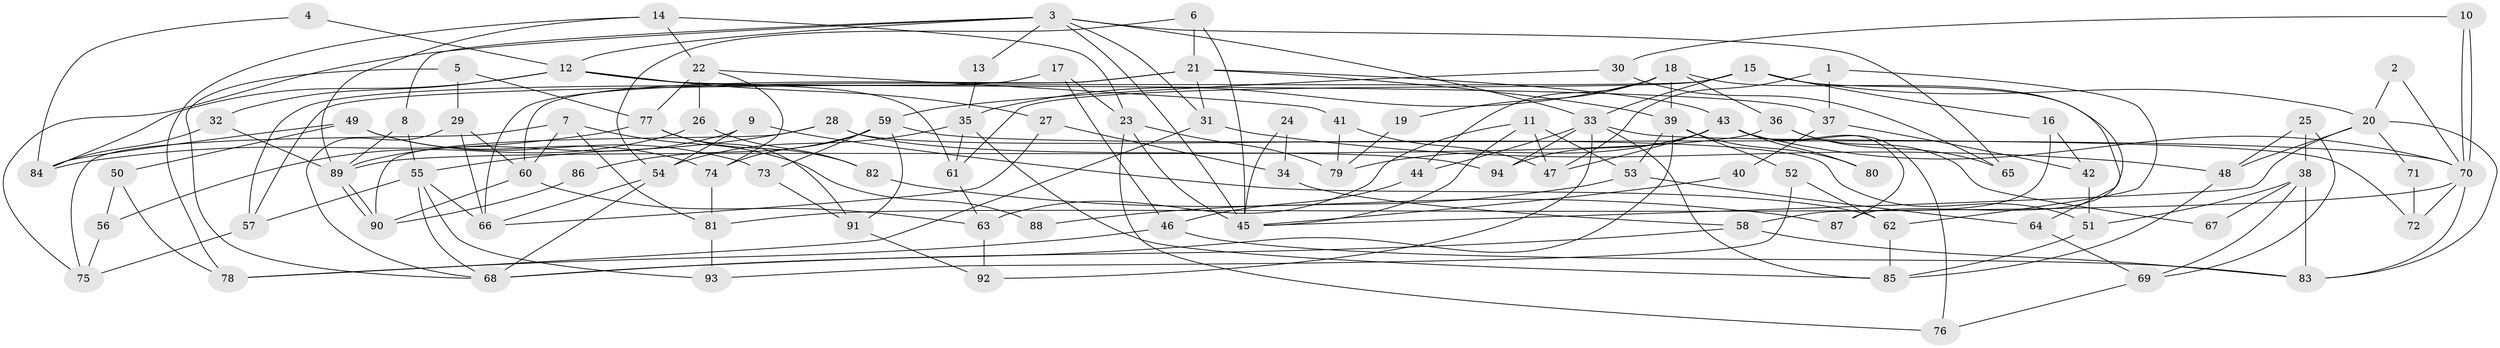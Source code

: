 // coarse degree distribution, {2: 0.10606060606060606, 6: 0.18181818181818182, 3: 0.19696969696969696, 10: 0.015151515151515152, 11: 0.015151515151515152, 5: 0.18181818181818182, 4: 0.22727272727272727, 8: 0.015151515151515152, 7: 0.06060606060606061}
// Generated by graph-tools (version 1.1) at 2025/37/03/04/25 23:37:07]
// undirected, 94 vertices, 188 edges
graph export_dot {
  node [color=gray90,style=filled];
  1;
  2;
  3;
  4;
  5;
  6;
  7;
  8;
  9;
  10;
  11;
  12;
  13;
  14;
  15;
  16;
  17;
  18;
  19;
  20;
  21;
  22;
  23;
  24;
  25;
  26;
  27;
  28;
  29;
  30;
  31;
  32;
  33;
  34;
  35;
  36;
  37;
  38;
  39;
  40;
  41;
  42;
  43;
  44;
  45;
  46;
  47;
  48;
  49;
  50;
  51;
  52;
  53;
  54;
  55;
  56;
  57;
  58;
  59;
  60;
  61;
  62;
  63;
  64;
  65;
  66;
  67;
  68;
  69;
  70;
  71;
  72;
  73;
  74;
  75;
  76;
  77;
  78;
  79;
  80;
  81;
  82;
  83;
  84;
  85;
  86;
  87;
  88;
  89;
  90;
  91;
  92;
  93;
  94;
  1 -- 62;
  1 -- 47;
  1 -- 37;
  2 -- 70;
  2 -- 20;
  3 -- 8;
  3 -- 75;
  3 -- 12;
  3 -- 13;
  3 -- 31;
  3 -- 33;
  3 -- 45;
  3 -- 65;
  4 -- 12;
  4 -- 84;
  5 -- 29;
  5 -- 77;
  5 -- 68;
  6 -- 45;
  6 -- 21;
  6 -- 54;
  7 -- 81;
  7 -- 60;
  7 -- 75;
  7 -- 88;
  8 -- 55;
  8 -- 89;
  9 -- 89;
  9 -- 54;
  9 -- 62;
  10 -- 70;
  10 -- 70;
  10 -- 30;
  11 -- 45;
  11 -- 63;
  11 -- 47;
  11 -- 53;
  12 -- 32;
  12 -- 27;
  12 -- 37;
  12 -- 61;
  12 -- 84;
  13 -- 35;
  14 -- 22;
  14 -- 23;
  14 -- 78;
  14 -- 89;
  15 -- 20;
  15 -- 61;
  15 -- 16;
  15 -- 33;
  15 -- 57;
  15 -- 87;
  16 -- 58;
  16 -- 42;
  17 -- 23;
  17 -- 57;
  17 -- 46;
  18 -- 44;
  18 -- 35;
  18 -- 19;
  18 -- 36;
  18 -- 39;
  18 -- 64;
  19 -- 79;
  20 -- 48;
  20 -- 83;
  20 -- 45;
  20 -- 71;
  21 -- 39;
  21 -- 66;
  21 -- 31;
  21 -- 43;
  21 -- 60;
  22 -- 77;
  22 -- 74;
  22 -- 26;
  22 -- 41;
  23 -- 79;
  23 -- 45;
  23 -- 76;
  24 -- 34;
  24 -- 45;
  25 -- 69;
  25 -- 38;
  25 -- 48;
  26 -- 56;
  26 -- 82;
  27 -- 66;
  27 -- 34;
  28 -- 51;
  28 -- 94;
  28 -- 55;
  28 -- 90;
  29 -- 68;
  29 -- 60;
  29 -- 66;
  30 -- 59;
  30 -- 65;
  31 -- 48;
  31 -- 78;
  32 -- 84;
  32 -- 89;
  33 -- 44;
  33 -- 72;
  33 -- 85;
  33 -- 92;
  33 -- 94;
  34 -- 58;
  35 -- 85;
  35 -- 54;
  35 -- 61;
  36 -- 89;
  36 -- 65;
  36 -- 67;
  37 -- 40;
  37 -- 42;
  38 -- 69;
  38 -- 51;
  38 -- 67;
  38 -- 83;
  39 -- 68;
  39 -- 52;
  39 -- 53;
  39 -- 80;
  40 -- 45;
  41 -- 47;
  41 -- 79;
  42 -- 51;
  43 -- 70;
  43 -- 47;
  43 -- 76;
  43 -- 79;
  43 -- 80;
  43 -- 87;
  43 -- 94;
  44 -- 46;
  46 -- 78;
  46 -- 83;
  48 -- 85;
  49 -- 74;
  49 -- 84;
  49 -- 50;
  49 -- 73;
  50 -- 78;
  50 -- 56;
  51 -- 85;
  52 -- 62;
  52 -- 93;
  53 -- 64;
  53 -- 88;
  54 -- 66;
  54 -- 68;
  55 -- 68;
  55 -- 57;
  55 -- 66;
  55 -- 93;
  56 -- 75;
  57 -- 75;
  58 -- 83;
  58 -- 68;
  59 -- 70;
  59 -- 91;
  59 -- 73;
  59 -- 74;
  59 -- 86;
  60 -- 90;
  60 -- 63;
  61 -- 63;
  62 -- 85;
  63 -- 92;
  64 -- 69;
  69 -- 76;
  70 -- 83;
  70 -- 72;
  70 -- 81;
  71 -- 72;
  73 -- 91;
  74 -- 81;
  77 -- 82;
  77 -- 91;
  77 -- 84;
  81 -- 93;
  82 -- 87;
  86 -- 90;
  89 -- 90;
  89 -- 90;
  91 -- 92;
}
